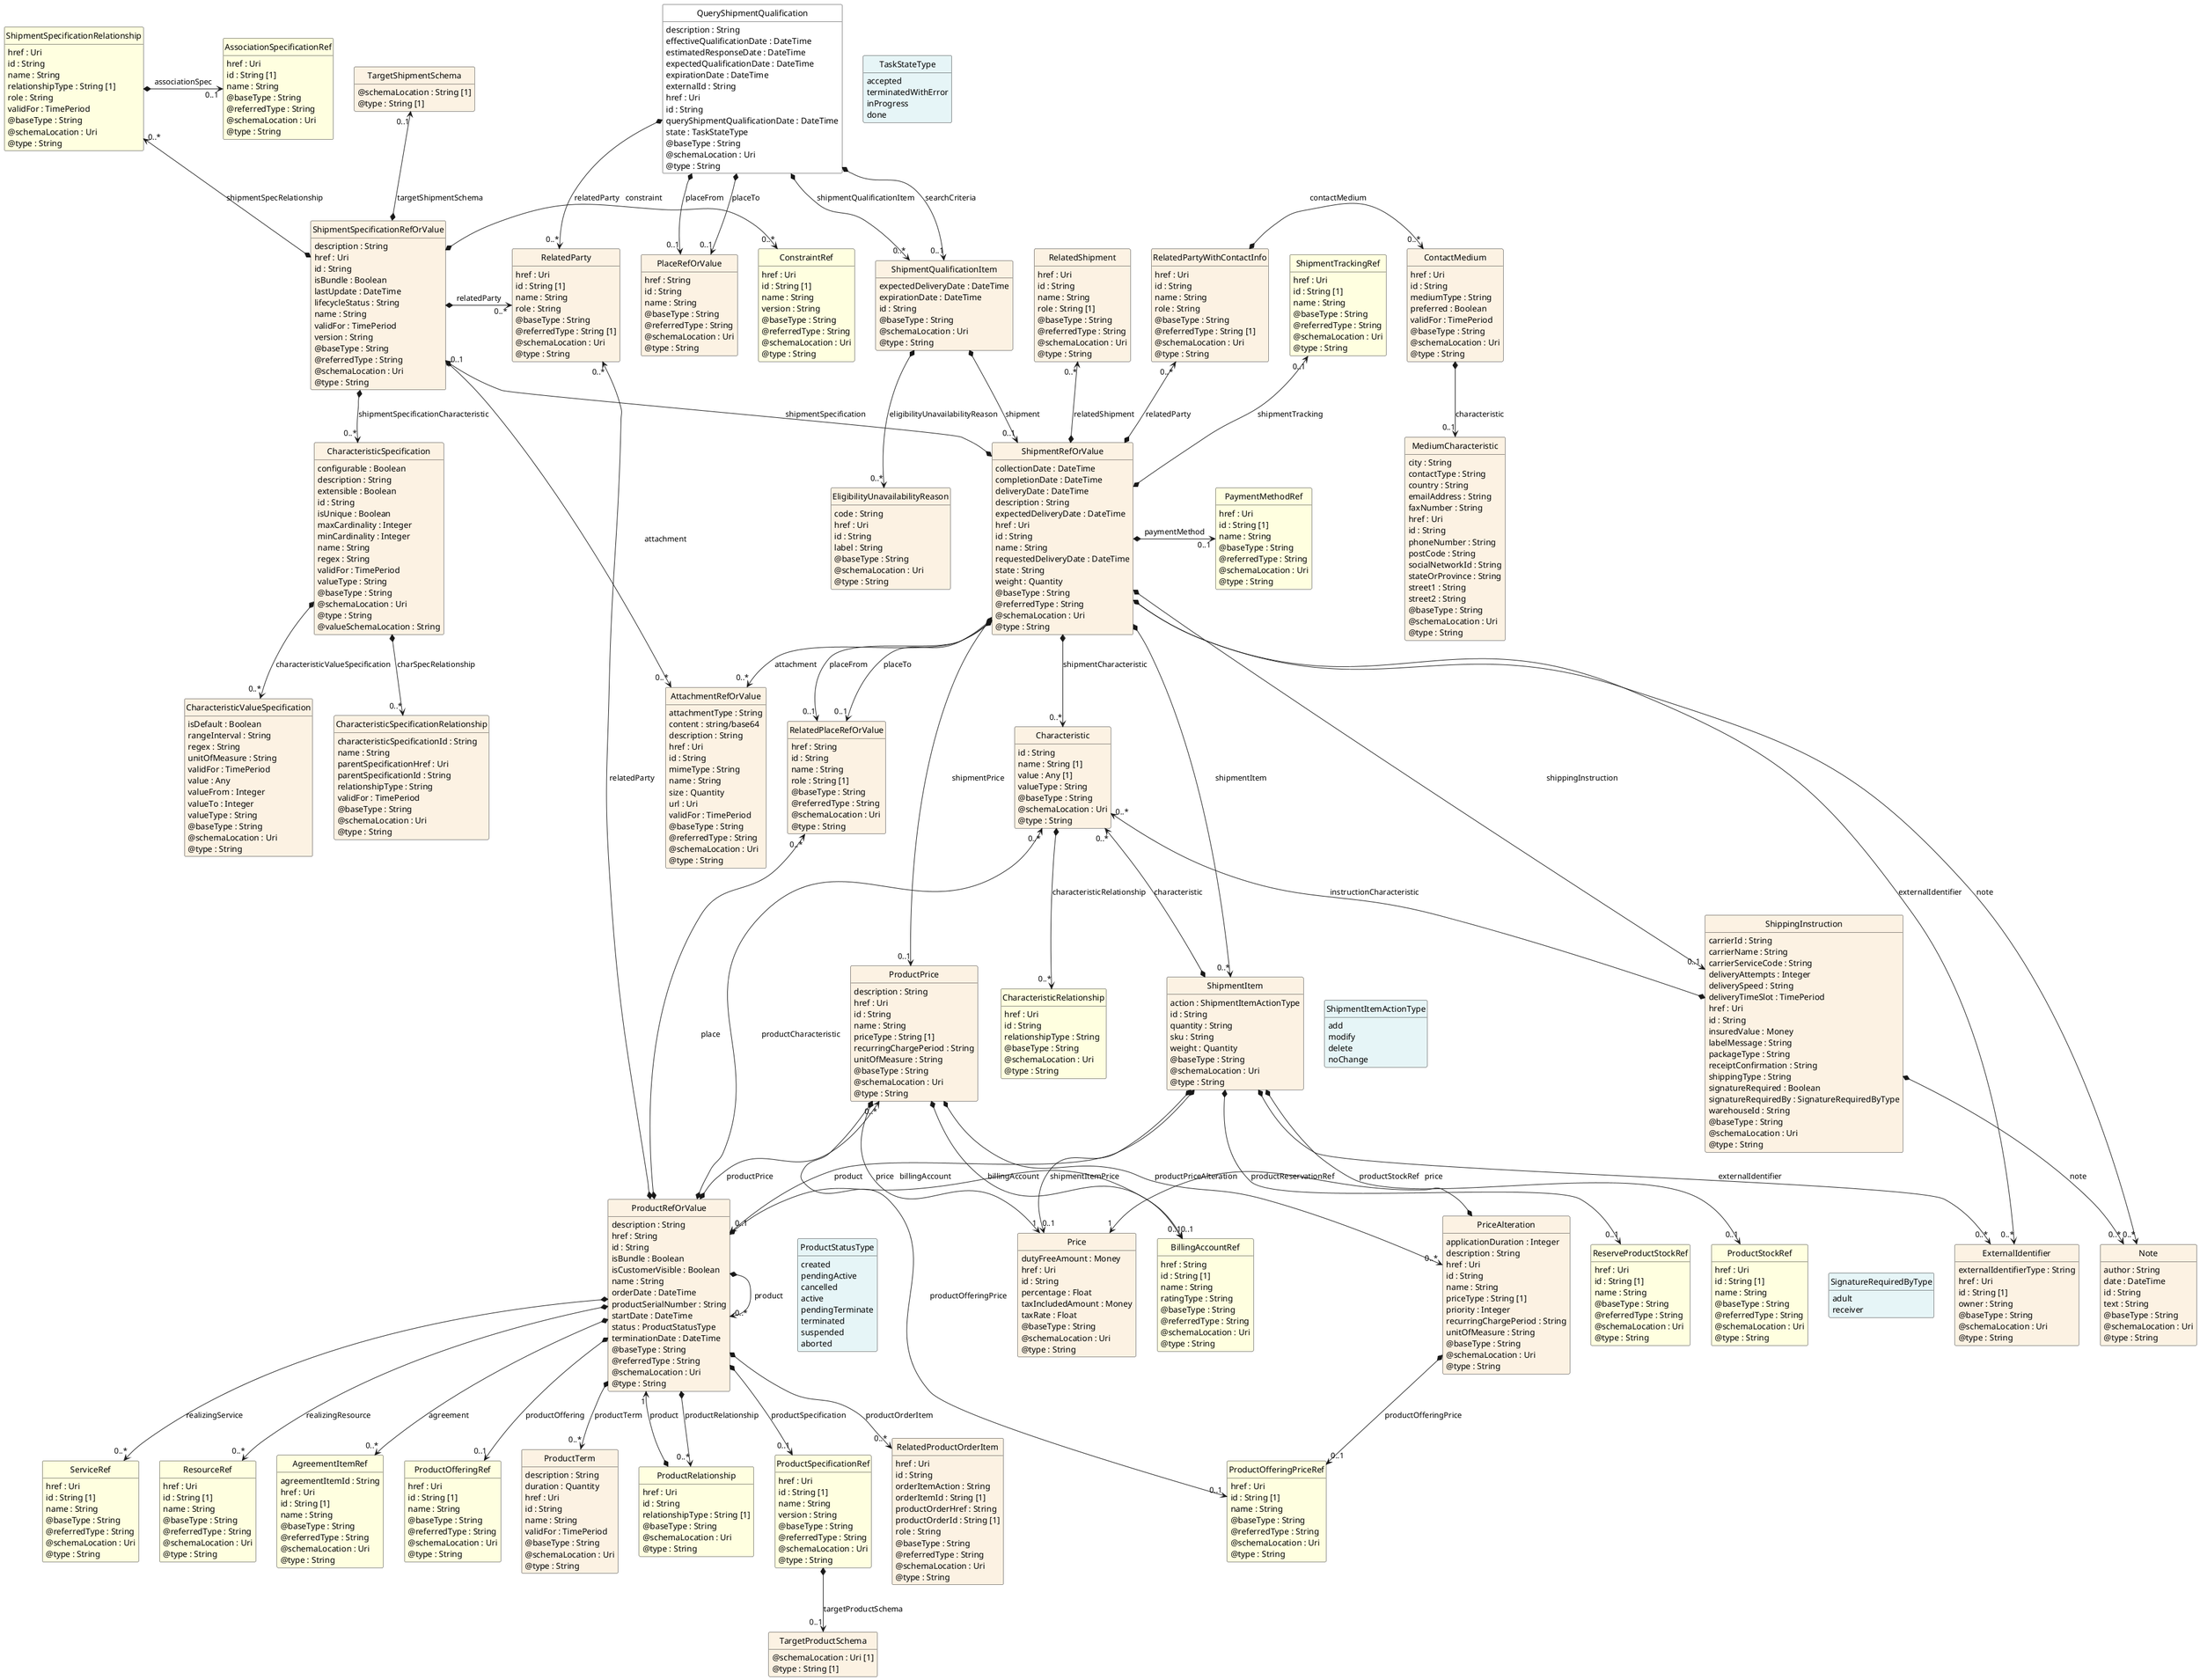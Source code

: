 @startuml
hide circle
hide methods
hide stereotype
show <<Enumeration>> stereotype
skinparam class {
   BackgroundColor<<Enumeration>> #E6F5F7
   BackgroundColor<<Ref>> #FFFFE0
   BackgroundColor<<Pivot>> #FFFFFFF
   BackgroundColor<<SimpleType>> #E2F0DA
   BackgroundColor #FCF2E3
}

class QueryShipmentQualification <<Pivot>> {
    description : String
    effectiveQualificationDate : DateTime
    estimatedResponseDate : DateTime
    expectedQualificationDate : DateTime
    expirationDate : DateTime
    externalId : String
    href : Uri
    id : String
    queryShipmentQualificationDate : DateTime
    state : TaskStateType
    @baseType : String
    @schemaLocation : Uri
    @type : String
}

class ShipmentQualificationItem  {
    expectedDeliveryDate : DateTime
    expirationDate : DateTime
    id : String
    @baseType : String
    @schemaLocation : Uri
    @type : String
}

class EligibilityUnavailabilityReason  {
    code : String
    href : Uri
    id : String
    label : String
    @baseType : String
    @schemaLocation : Uri
    @type : String
}

class ShipmentRefOrValue  {
    collectionDate : DateTime
    completionDate : DateTime
    deliveryDate : DateTime
    description : String
    expectedDeliveryDate : DateTime
    href : Uri
    id : String
    name : String
    requestedDeliveryDate : DateTime
    state : String
    weight : Quantity
    @baseType : String
    @referredType : String
    @schemaLocation : Uri
    @type : String
}

class Note  {
    author : String
    date : DateTime
    id : String
    text : String
    @baseType : String
    @schemaLocation : Uri
    @type : String
}

class ShipmentTrackingRef  <<Ref>> {
    href : Uri
    id : String [1]
    name : String
    @baseType : String
    @referredType : String
    @schemaLocation : Uri
    @type : String
}

class RelatedShipment  {
    href : Uri
    id : String
    name : String
    role : String [1]
    @baseType : String
    @referredType : String
    @schemaLocation : Uri
    @type : String
}

class ShipmentSpecificationRefOrValue  {
    description : String
    href : Uri
    id : String
    isBundle : Boolean
    lastUpdate : DateTime
    lifecycleStatus : String
    name : String
    validFor : TimePeriod
    version : String
    @baseType : String
    @referredType : String
    @schemaLocation : Uri
    @type : String
}

class ShipmentSpecificationRelationship  <<Ref>> {
    href : Uri
    id : String
    name : String
    relationshipType : String [1]
    role : String
    validFor : TimePeriod
    @baseType : String
    @schemaLocation : Uri
    @type : String
}

class AssociationSpecificationRef  <<Ref>> {
    href : Uri
    id : String [1]
    name : String
    @baseType : String
    @referredType : String
    @schemaLocation : Uri
    @type : String
}

class RelatedParty  {
    href : Uri
    id : String [1]
    name : String
    role : String
    @baseType : String
    @referredType : String [1]
    @schemaLocation : Uri
    @type : String
}

class CharacteristicSpecification  {
    configurable : Boolean
    description : String
    extensible : Boolean
    id : String
    isUnique : Boolean
    maxCardinality : Integer
    minCardinality : Integer
    name : String
    regex : String
    validFor : TimePeriod
    valueType : String
    @baseType : String
    @schemaLocation : Uri
    @type : String
    @valueSchemaLocation : String
}

class CharacteristicSpecificationRelationship  {
    characteristicSpecificationId : String
    name : String
    parentSpecificationHref : Uri
    parentSpecificationId : String
    relationshipType : String
    validFor : TimePeriod
    @baseType : String
    @schemaLocation : Uri
    @type : String
}

class CharacteristicValueSpecification  {
    isDefault : Boolean
    rangeInterval : String
    regex : String
    unitOfMeasure : String
    validFor : TimePeriod
    value : Any
    valueFrom : Integer
    valueTo : Integer
    valueType : String
    @baseType : String
    @schemaLocation : Uri
    @type : String
}

class AttachmentRefOrValue  {
    attachmentType : String
    content : string/base64
    description : String
    href : Uri
    id : String
    mimeType : String
    name : String
    size : Quantity
    url : Uri
    validFor : TimePeriod
    @baseType : String
    @referredType : String
    @schemaLocation : Uri
    @type : String
}

class TargetShipmentSchema  {
    @schemaLocation : String [1]
    @type : String [1]
}

class ConstraintRef  <<Ref>> {
    href : Uri
    id : String [1]
    name : String
    version : String
    @baseType : String
    @referredType : String
    @schemaLocation : Uri
    @type : String
}

class ExternalIdentifier  {
    externalIdentifierType : String
    href : Uri
    id : String [1]
    owner : String
    @baseType : String
    @schemaLocation : Uri
    @type : String
}

class RelatedPlaceRefOrValue  {
    href : String
    id : String
    name : String
    role : String [1]
    @baseType : String
    @referredType : String
    @schemaLocation : Uri
    @type : String
}

class ProductPrice  {
    description : String
    href : Uri
    id : String
    name : String
    priceType : String [1]
    recurringChargePeriod : String
    unitOfMeasure : String
    @baseType : String
    @schemaLocation : Uri
    @type : String
}

class ProductOfferingPriceRef  <<Ref>> {
    href : Uri
    id : String [1]
    name : String
    @baseType : String
    @referredType : String
    @schemaLocation : Uri
    @type : String
}

class BillingAccountRef  <<Ref>> {
    href : String
    id : String [1]
    name : String
    ratingType : String
    @baseType : String
    @referredType : String
    @schemaLocation : Uri
    @type : String
}

class Price  {
    dutyFreeAmount : Money
    href : Uri
    id : String
    percentage : Float
    taxIncludedAmount : Money
    taxRate : Float
    @baseType : String
    @schemaLocation : Uri
    @type : String
}

class PriceAlteration  {
    applicationDuration : Integer
    description : String
    href : Uri
    id : String
    name : String
    priceType : String [1]
    priority : Integer
    recurringChargePeriod : String
    unitOfMeasure : String
    @baseType : String
    @schemaLocation : Uri
    @type : String
}

class ShippingInstruction  {
    carrierId : String
    carrierName : String
    carrierServiceCode : String
    deliveryAttempts : Integer
    deliverySpeed : String
    deliveryTimeSlot : TimePeriod
    href : Uri
    id : String
    insuredValue : Money
    labelMessage : String
    packageType : String
    receiptConfirmation : String
    shippingType : String
    signatureRequired : Boolean
    signatureRequiredBy : SignatureRequiredByType
    warehouseId : String
    @baseType : String
    @schemaLocation : Uri
    @type : String
}

class SignatureRequiredByType <<Enumeration>> {
    adult
    receiver
}

class Characteristic  {
    id : String
    name : String [1]
    value : Any [1]
    valueType : String
    @baseType : String
    @schemaLocation : Uri
    @type : String
}

class CharacteristicRelationship  <<Ref>> {
    href : Uri
    id : String
    relationshipType : String
    @baseType : String
    @schemaLocation : Uri
    @type : String
}

class RelatedPartyWithContactInfo  {
    href : Uri
    id : String
    name : String
    role : String
    @baseType : String
    @referredType : String [1]
    @schemaLocation : Uri
    @type : String
}

class ContactMedium  {
    href : Uri
    id : String
    mediumType : String
    preferred : Boolean
    validFor : TimePeriod
    @baseType : String
    @schemaLocation : Uri
    @type : String
}

class MediumCharacteristic  {
    city : String
    contactType : String
    country : String
    emailAddress : String
    faxNumber : String
    href : Uri
    id : String
    phoneNumber : String
    postCode : String
    socialNetworkId : String
    stateOrProvince : String
    street1 : String
    street2 : String
    @baseType : String
    @schemaLocation : Uri
    @type : String
}

class PaymentMethodRef  <<Ref>> {
    href : Uri
    id : String [1]
    name : String
    @baseType : String
    @referredType : String
    @schemaLocation : Uri
    @type : String
}

class ShipmentItem  {
    action : ShipmentItemActionType
    id : String
    quantity : String
    sku : String
    weight : Quantity
    @baseType : String
    @schemaLocation : Uri
    @type : String
}

class ProductRefOrValue  {
    description : String
    href : String
    id : String
    isBundle : Boolean
    isCustomerVisible : Boolean
    name : String
    orderDate : DateTime
    productSerialNumber : String
    startDate : DateTime
    status : ProductStatusType
    terminationDate : DateTime
    @baseType : String
    @referredType : String
    @schemaLocation : Uri
    @type : String
}

class ProductSpecificationRef  <<Ref>> {
    href : Uri
    id : String [1]
    name : String
    version : String
    @baseType : String
    @referredType : String
    @schemaLocation : Uri
    @type : String
}

class TargetProductSchema  {
    @schemaLocation : Uri [1]
    @type : String [1]
}

class RelatedProductOrderItem  {
    href : Uri
    id : String
    orderItemAction : String
    orderItemId : String [1]
    productOrderHref : String
    productOrderId : String [1]
    role : String
    @baseType : String
    @referredType : String
    @schemaLocation : Uri
    @type : String
}

class ServiceRef  <<Ref>> {
    href : Uri
    id : String [1]
    name : String
    @baseType : String
    @referredType : String
    @schemaLocation : Uri
    @type : String
}

class ResourceRef  <<Ref>> {
    href : Uri
    id : String [1]
    name : String
    @baseType : String
    @referredType : String
    @schemaLocation : Uri
    @type : String
}

class AgreementItemRef  <<Ref>> {
    agreementItemId : String
    href : Uri
    id : String [1]
    name : String
    @baseType : String
    @referredType : String
    @schemaLocation : Uri
    @type : String
}

class ProductOfferingRef  <<Ref>> {
    href : Uri
    id : String [1]
    name : String
    @baseType : String
    @referredType : String
    @schemaLocation : Uri
    @type : String
}

class ProductTerm  {
    description : String
    duration : Quantity
    href : Uri
    id : String
    name : String
    validFor : TimePeriod
    @baseType : String
    @schemaLocation : Uri
    @type : String
}

class ProductRelationship  <<Ref>> {
    href : Uri
    id : String
    relationshipType : String [1]
    @baseType : String
    @schemaLocation : Uri
    @type : String
}

class ProductStatusType <<Enumeration>> {
    created
    pendingActive
    cancelled
    active
    pendingTerminate
    terminated
    suspended
    aborted
}

class ReserveProductStockRef  <<Ref>> {
    href : Uri
    id : String [1]
    name : String
    @baseType : String
    @referredType : String
    @schemaLocation : Uri
    @type : String
}

class ProductStockRef  <<Ref>> {
    href : Uri
    id : String [1]
    name : String
    @baseType : String
    @referredType : String
    @schemaLocation : Uri
    @type : String
}

class ShipmentItemActionType <<Enumeration>> {
    add
    modify
    delete
    noChange
}

class PlaceRefOrValue  {
    href : String
    id : String
    name : String
    @baseType : String
    @referredType : String
    @schemaLocation : Uri
    @type : String
}

class TaskStateType <<Enumeration>> {
    accepted
    terminatedWithError
    inProgress
    done
}

QueryShipmentQualification -right[hidden]-> TaskStateType

QueryShipmentQualification *-->  "0..*" RelatedParty : relatedParty

QueryShipmentQualification *-->  "0..*" ShipmentQualificationItem : shipmentQualificationItem

QueryShipmentQualification *-->  "0..1" ShipmentQualificationItem : searchCriteria

ShipmentQualificationItem *-->  "0..1" ShipmentRefOrValue : shipment

ShipmentSpecificationRefOrValue "0..1" <--* ShipmentRefOrValue : shipmentSpecification

RelatedParty "0..*" <-left-* ShipmentSpecificationRefOrValue : relatedParty

ShipmentRefOrValue *-->  "0..*" AttachmentRefOrValue : attachment

ShipmentRefOrValue *-->  "0..*" ExternalIdentifier : externalIdentifier

ShipmentRefOrValue *-->  "0..*" Note : note

ShipmentRefOrValue *-->  "0..1" RelatedPlaceRefOrValue : placeTo

ShipmentRefOrValue *-->  "0..1" RelatedPlaceRefOrValue : placeFrom

ShipmentRefOrValue *-->  "0..*" Characteristic : shipmentCharacteristic

ShipmentRefOrValue *-->  "0..1" ShippingInstruction : shippingInstruction

ShipmentRefOrValue *-->  "0..1" ProductPrice : shipmentPrice

ShipmentRefOrValue *-->  "0..*" ShipmentItem : shipmentItem

ShipmentSpecificationRefOrValue *-->  "0..*" AttachmentRefOrValue : attachment

ProductPrice *-->  "0..1" BillingAccountRef : billingAccount

ProductPrice *-->  "0..1" ProductOfferingPriceRef : productOfferingPrice

ProductPrice *-->  "1" Price : price

BillingAccountRef <-left[hidden]- Price

ProductPrice *-->  "0..*" PriceAlteration : productPriceAlteration

Price <-left[hidden]- PriceAlteration

PriceAlteration *-->  "0..1" ProductOfferingPriceRef : productOfferingPrice

Price "1" <--* PriceAlteration : price

ShippingInstruction *-->  "0..*" Note : note

Characteristic "0..*" <--* ShippingInstruction : instructionCharacteristic

ShippingInstruction -[hidden]-> SignatureRequiredByType

ShipmentItem *-->  "0..*" ExternalIdentifier : externalIdentifier

BillingAccountRef "0..1" <-left-* ProductRefOrValue : billingAccount

ShipmentItem *-->  "0..1" ProductRefOrValue : product

ShipmentItem *-->  "0..1" Price : shipmentItemPrice

Characteristic "0..*" <--* ShipmentItem : characteristic

ShipmentItem -right[hidden]-> ShipmentItemActionType

ProductRefOrValue *-right-> "0..*" ProductRefOrValue : product

RelatedPlaceRefOrValue "0..*" <--* ProductRefOrValue : place

Characteristic "0..*" <--* ProductRefOrValue : productCharacteristic

ProductPrice "0..*" <--* ProductRefOrValue : productPrice

RelatedParty "0..*" <--* ProductRefOrValue : relatedParty

ProductRefOrValue -right[hidden]-> ProductStatusType

ProductRefOrValue *-->  "0..*" ProductRelationship : productRelationship

ProductRefOrValue "1" <--* ProductRelationship : product

ProductRefOrValue *-->  "0..*" AgreementItemRef : agreement

ProductRefOrValue *-->  "0..*" ProductTerm : productTerm

ProductRefOrValue *-->  "0..1" ProductOfferingRef : productOffering

ProductRefOrValue *-->  "0..*" RelatedProductOrderItem : productOrderItem

ProductRefOrValue *-->  "0..*" ServiceRef : realizingService

ProductRefOrValue *-->  "0..*" ResourceRef : realizingResource

ProductRefOrValue *-->  "0..1" ProductSpecificationRef : productSpecification

ShipmentRefOrValue *-right-> "0..1" PaymentMethodRef : paymentMethod

RelatedPartyWithContactInfo "0..*" <--* ShipmentRefOrValue : relatedParty

RelatedShipment "0..*" <--* ShipmentRefOrValue : relatedShipment

ShipmentTrackingRef "0..1" <--* ShipmentRefOrValue : shipmentTracking

ShipmentSpecificationRefOrValue *-right-> "0..*" ConstraintRef : constraint

ShipmentSpecificationRelationship "0..*" <--* ShipmentSpecificationRefOrValue : shipmentSpecRelationship

TargetShipmentSchema "0..1" <--* ShipmentSpecificationRefOrValue : targetShipmentSchema

ShipmentSpecificationRefOrValue *-->  "0..*" CharacteristicSpecification : shipmentSpecificationCharacteristic

CharacteristicSpecification -right[hidden]-> ShipmentRefOrValue

ShipmentItem *-->  "0..1" ReserveProductStockRef : productReservationRef

ShipmentItem *-->  "0..1" ProductStockRef : productStockRef

QueryShipmentQualification *-->  "0..1" PlaceRefOrValue : placeTo

QueryShipmentQualification *-->  "0..1" PlaceRefOrValue : placeFrom

ShipmentQualificationItem *-->  "0..*" EligibilityUnavailabilityReason : eligibilityUnavailabilityReason

CharacteristicSpecification *-->  "0..*" CharacteristicSpecificationRelationship : charSpecRelationship

CharacteristicSpecification *-->  "0..*" CharacteristicValueSpecification : characteristicValueSpecification

ShipmentSpecificationRelationship *-right-> "0..1" AssociationSpecificationRef : associationSpec

Characteristic *-->  "0..*" CharacteristicRelationship : characteristicRelationship

RelatedPartyWithContactInfo *-right-> "0..*" ContactMedium : contactMedium

ContactMedium *-->  "0..1" MediumCharacteristic : characteristic

ProductSpecificationRef *-->  "0..1" TargetProductSchema : targetProductSchema

@enduml